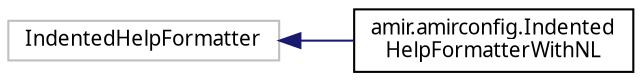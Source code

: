 digraph "Graphical Class Hierarchy"
{
 // LATEX_PDF_SIZE
  edge [fontname="FreeSans.ttf",fontsize="10",labelfontname="FreeSans.ttf",labelfontsize="10"];
  node [fontname="FreeSans.ttf",fontsize="10",shape=record];
  rankdir="LR";
  Node59 [label="IndentedHelpFormatter",height=0.2,width=0.4,color="grey75", fillcolor="white", style="filled",tooltip=" "];
  Node59 -> Node0 [dir="back",color="midnightblue",fontsize="10",style="solid",fontname="FreeSans.ttf"];
  Node0 [label="amir.amirconfig.Indented\lHelpFormatterWithNL",height=0.2,width=0.4,color="black", fillcolor="white", style="filled",URL="$classamir_1_1amirconfig_1_1_indented_help_formatter_with_n_l.html",tooltip=" "];
}
